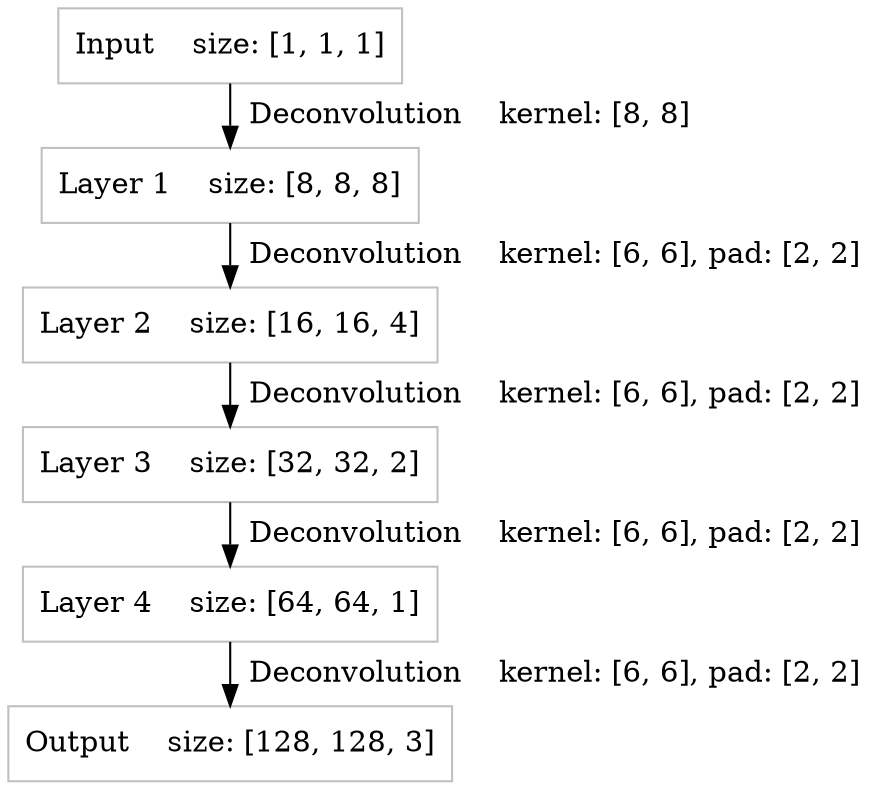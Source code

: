 digraph nn{

edge[
	_color = pink
	nodesep = 0.005
	ranksep = 0.005
	weight = 0.005
	height = 0.005
]
node[
	shape = rectangle 
	color = gray 
	_style = filled
	_width = 0.1
	_height = 0.1
	label = ""
	nodesep = 0.005
	ranksep = 0.005
]
graph[
	nodesep = 0.005
	ranksep = 0.005
	_rankdir = LR
]

Input [label="Input    size: [1, 1, 1]"]
Layer1 [label="Layer 1    size: [8, 8, 8]"]
Layer2 [label="Layer 2    size: [16, 16, 4]"]
Layer3 [label="Layer 3    size: [32, 32, 2]"]
Layer4 [label="Layer 4    size: [64, 64, 1]"]
Output [label="Output    size: [128, 128, 3]"]

Input->Layer1 [label="  Deconvolution    kernel: [8, 8]"]
Layer1->Layer2 [label="  Deconvolution    kernel: [6, 6], pad: [2, 2]"]
Layer2->Layer3 [label="  Deconvolution    kernel: [6, 6], pad: [2, 2]"]
Layer3->Layer4 [label="  Deconvolution    kernel: [6, 6], pad: [2, 2]"]
Layer4->Output [label="  Deconvolution    kernel: [6, 6], pad: [2, 2]"]
}
